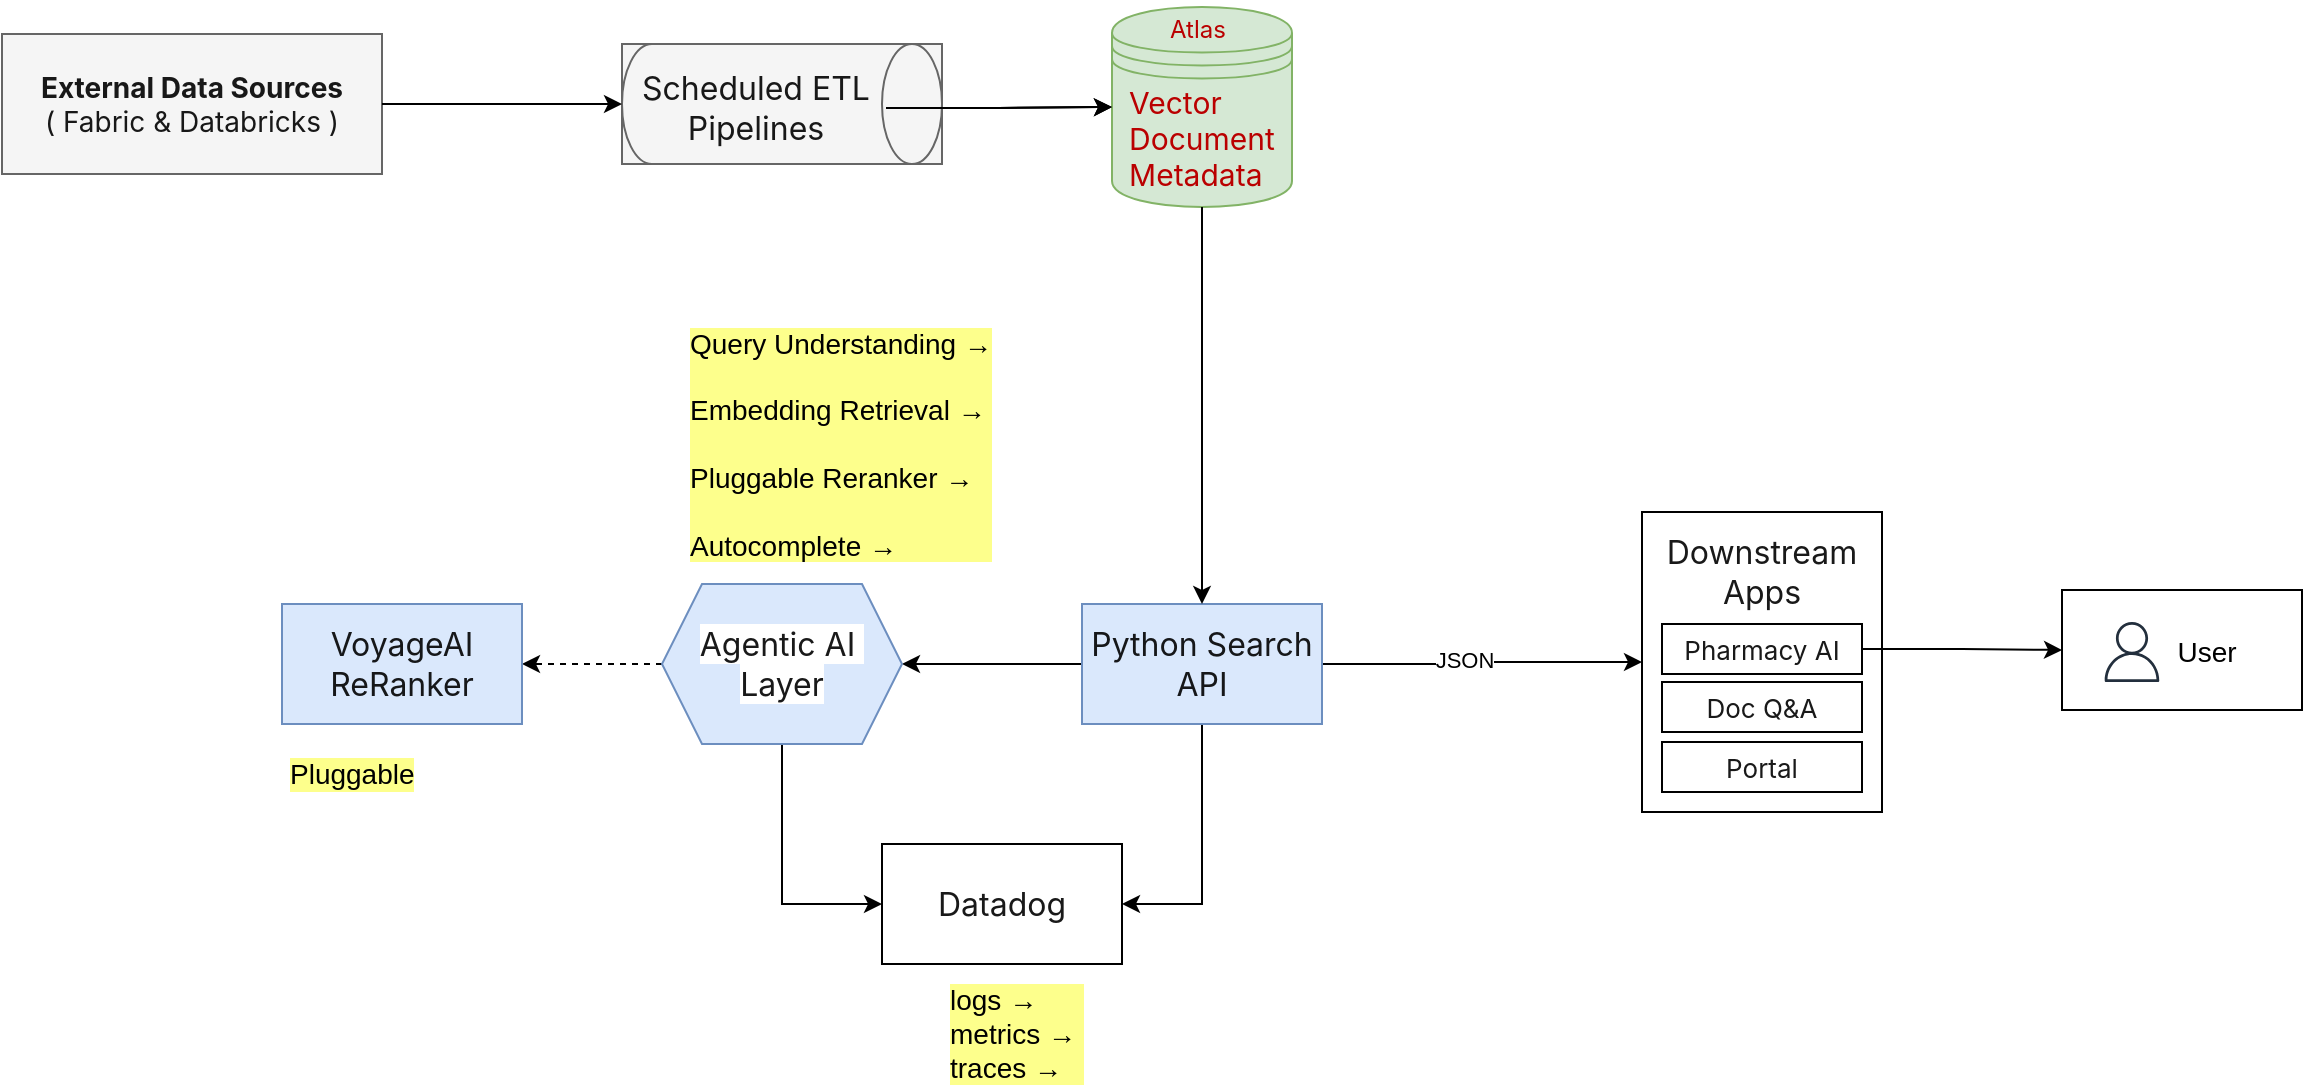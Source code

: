 <mxfile version="28.1.2">
  <diagram name="Page-1" id="TyQ4KNwGMOZTe7oc1Tex">
    <mxGraphModel dx="2101" dy="843" grid="1" gridSize="10" guides="1" tooltips="1" connect="1" arrows="1" fold="1" page="1" pageScale="1" pageWidth="850" pageHeight="1100" math="0" shadow="0">
      <root>
        <mxCell id="0" />
        <mxCell id="1" parent="0" />
        <mxCell id="mYIUt5ODPhMRdfRmPxJW-1" value="&lt;font style=&quot;font-size: 14px;&quot;&gt;&lt;span style=&quot;color: rgba(0, 0, 0, 0.9); font-family: -apple-system, &amp;quot;system-ui&amp;quot;, &amp;quot;Segoe UI&amp;quot;, system-ui, -apple-system, &amp;quot;Segoe UI&amp;quot;, Roboto, Ubuntu, Cantarell, &amp;quot;Noto Sans&amp;quot;, sans-serif, Arial, &amp;quot;PingFang SC&amp;quot;, &amp;quot;Source Han Sans SC&amp;quot;, &amp;quot;Microsoft YaHei UI&amp;quot;, &amp;quot;Microsoft YaHei&amp;quot;, &amp;quot;Noto Sans CJK SC&amp;quot;, sans-serif; text-align: left; white-space-collapse: preserve;&quot;&gt;&lt;b style=&quot;&quot;&gt;External Data Sources&lt;br&gt;&lt;/b&gt;( &lt;/span&gt;&lt;span style=&quot;color: rgba(0, 0, 0, 0.9); font-family: -apple-system, &amp;quot;system-ui&amp;quot;, &amp;quot;Segoe UI&amp;quot;, system-ui, -apple-system, &amp;quot;Segoe UI&amp;quot;, Roboto, Ubuntu, Cantarell, &amp;quot;Noto Sans&amp;quot;, sans-serif, Arial, &amp;quot;PingFang SC&amp;quot;, &amp;quot;Source Han Sans SC&amp;quot;, &amp;quot;Microsoft YaHei UI&amp;quot;, &amp;quot;Microsoft YaHei&amp;quot;, &amp;quot;Noto Sans CJK SC&amp;quot;, sans-serif; text-align: left; white-space-collapse: preserve;&quot;&gt;Fabric &amp;amp; Databricks )&lt;/span&gt;&lt;/font&gt;" style="rounded=0;whiteSpace=wrap;html=1;fillColor=#f5f5f5;fontColor=#333333;strokeColor=#666666;" vertex="1" parent="1">
          <mxGeometry x="-110" y="165" width="190" height="70" as="geometry" />
        </mxCell>
        <mxCell id="mYIUt5ODPhMRdfRmPxJW-4" value="" style="group;fillColor=#f5f5f5;fontColor=#333333;strokeColor=#666666;" vertex="1" connectable="0" parent="1">
          <mxGeometry x="200" y="170" width="160" height="60" as="geometry" />
        </mxCell>
        <mxCell id="mYIUt5ODPhMRdfRmPxJW-2" value="" style="shape=cylinder3;whiteSpace=wrap;html=1;boundedLbl=1;backgroundOutline=1;size=15;rotation=90;fillColor=#f5f5f5;fontColor=#333333;strokeColor=#666666;" vertex="1" parent="mYIUt5ODPhMRdfRmPxJW-4">
          <mxGeometry x="50" y="-50" width="60" height="160" as="geometry" />
        </mxCell>
        <mxCell id="mYIUt5ODPhMRdfRmPxJW-3" value="&lt;span style=&quot;color: rgba(0, 0, 0, 0.9); font-family: -apple-system, &amp;quot;system-ui&amp;quot;, &amp;quot;Segoe UI&amp;quot;, system-ui, -apple-system, &amp;quot;Segoe UI&amp;quot;, Roboto, Ubuntu, Cantarell, &amp;quot;Noto Sans&amp;quot;, sans-serif, Arial, &amp;quot;PingFang SC&amp;quot;, &amp;quot;Source Han Sans SC&amp;quot;, &amp;quot;Microsoft YaHei UI&amp;quot;, &amp;quot;Microsoft YaHei&amp;quot;, &amp;quot;Noto Sans CJK SC&amp;quot;, sans-serif; font-size: 16px; text-align: left; white-space-collapse: preserve;&quot;&gt;Scheduled ETL Pipelines&lt;/span&gt;" style="text;html=1;align=center;verticalAlign=middle;whiteSpace=wrap;rounded=0;" vertex="1" parent="mYIUt5ODPhMRdfRmPxJW-4">
          <mxGeometry x="2" y="17" width="130" height="30" as="geometry" />
        </mxCell>
        <mxCell id="mYIUt5ODPhMRdfRmPxJW-7" value="" style="group" vertex="1" connectable="0" parent="1">
          <mxGeometry x="445" y="148.5" width="90" height="103" as="geometry" />
        </mxCell>
        <mxCell id="mYIUt5ODPhMRdfRmPxJW-5" value="&lt;div style=&quot;text-align: left;&quot;&gt;&lt;font face=&quot;-apple-system, system-ui, Segoe UI, system-ui, -apple-system, Segoe UI, Roboto, Ubuntu, Cantarell, Noto Sans, sans-serif, Arial, PingFang SC, Source Han Sans SC, Microsoft YaHei UI, Microsoft YaHei, Noto Sans CJK SC, sans-serif&quot; color=&quot;rgba(0, 0, 0, 0.9)&quot;&gt;&lt;span style=&quot;font-size: 15px; white-space-collapse: preserve;&quot;&gt;Vector&lt;br&gt;Document&lt;br&gt;Metadata&lt;/span&gt;&lt;/font&gt;&lt;/div&gt;" style="shape=datastore;whiteSpace=wrap;html=1;fillColor=#d5e8d4;strokeColor=#82b366;" vertex="1" parent="mYIUt5ODPhMRdfRmPxJW-7">
          <mxGeometry y="3" width="90" height="100" as="geometry" />
        </mxCell>
        <mxCell id="mYIUt5ODPhMRdfRmPxJW-6" value="&lt;font face=&quot;-apple-system, system-ui, Segoe UI, system-ui, -apple-system, Segoe UI, Roboto, Ubuntu, Cantarell, Noto Sans, sans-serif, Arial, PingFang SC, Source Han Sans SC, Microsoft YaHei UI, Microsoft YaHei, Noto Sans CJK SC, sans-serif&quot; color=&quot;rgba(0, 0, 0, 0.9)&quot;&gt;&lt;span style=&quot;white-space-collapse: preserve;&quot;&gt;Atlas&lt;/span&gt;&lt;/font&gt;" style="text;whiteSpace=wrap;html=1;fontSize=12;" vertex="1" parent="mYIUt5ODPhMRdfRmPxJW-7">
          <mxGeometry x="27" width="40" height="20" as="geometry" />
        </mxCell>
        <mxCell id="mYIUt5ODPhMRdfRmPxJW-8" style="edgeStyle=orthogonalEdgeStyle;rounded=0;orthogonalLoop=1;jettySize=auto;html=1;entryX=0.5;entryY=1;entryDx=0;entryDy=0;entryPerimeter=0;" edge="1" parent="1" source="mYIUt5ODPhMRdfRmPxJW-1" target="mYIUt5ODPhMRdfRmPxJW-2">
          <mxGeometry relative="1" as="geometry" />
        </mxCell>
        <mxCell id="mYIUt5ODPhMRdfRmPxJW-9" style="edgeStyle=orthogonalEdgeStyle;rounded=0;orthogonalLoop=1;jettySize=auto;html=1;" edge="1" parent="1" source="mYIUt5ODPhMRdfRmPxJW-3" target="mYIUt5ODPhMRdfRmPxJW-5">
          <mxGeometry relative="1" as="geometry" />
        </mxCell>
        <mxCell id="mYIUt5ODPhMRdfRmPxJW-13" style="edgeStyle=orthogonalEdgeStyle;rounded=0;orthogonalLoop=1;jettySize=auto;html=1;entryX=1;entryY=0.5;entryDx=0;entryDy=0;" edge="1" parent="1" source="mYIUt5ODPhMRdfRmPxJW-10" target="mYIUt5ODPhMRdfRmPxJW-11">
          <mxGeometry relative="1" as="geometry" />
        </mxCell>
        <mxCell id="mYIUt5ODPhMRdfRmPxJW-38" style="edgeStyle=orthogonalEdgeStyle;rounded=0;orthogonalLoop=1;jettySize=auto;html=1;entryX=1;entryY=0.5;entryDx=0;entryDy=0;exitX=0.5;exitY=1;exitDx=0;exitDy=0;" edge="1" parent="1" source="mYIUt5ODPhMRdfRmPxJW-10" target="mYIUt5ODPhMRdfRmPxJW-19">
          <mxGeometry relative="1" as="geometry">
            <mxPoint x="380" y="610" as="targetPoint" />
          </mxGeometry>
        </mxCell>
        <mxCell id="mYIUt5ODPhMRdfRmPxJW-41" style="edgeStyle=orthogonalEdgeStyle;rounded=0;orthogonalLoop=1;jettySize=auto;html=1;entryX=0;entryY=0.5;entryDx=0;entryDy=0;" edge="1" parent="1" source="mYIUt5ODPhMRdfRmPxJW-10" target="mYIUt5ODPhMRdfRmPxJW-21">
          <mxGeometry relative="1" as="geometry" />
        </mxCell>
        <mxCell id="mYIUt5ODPhMRdfRmPxJW-43" value="JSON" style="edgeLabel;html=1;align=center;verticalAlign=middle;resizable=0;points=[];" vertex="1" connectable="0" parent="mYIUt5ODPhMRdfRmPxJW-41">
          <mxGeometry x="-0.11" y="2" relative="1" as="geometry">
            <mxPoint x="-1" as="offset" />
          </mxGeometry>
        </mxCell>
        <mxCell id="mYIUt5ODPhMRdfRmPxJW-10" value="&lt;span style=&quot;color: rgba(0, 0, 0, 0.9); font-family: -apple-system, &amp;quot;system-ui&amp;quot;, &amp;quot;Segoe UI&amp;quot;, system-ui, -apple-system, &amp;quot;Segoe UI&amp;quot;, Roboto, Ubuntu, Cantarell, &amp;quot;Noto Sans&amp;quot;, sans-serif, Arial, &amp;quot;PingFang SC&amp;quot;, &amp;quot;Source Han Sans SC&amp;quot;, &amp;quot;Microsoft YaHei UI&amp;quot;, &amp;quot;Microsoft YaHei&amp;quot;, &amp;quot;Noto Sans CJK SC&amp;quot;, sans-serif; font-size: 16px; text-align: left; white-space-collapse: preserve;&quot;&gt;Python Search API&lt;/span&gt;" style="rounded=0;whiteSpace=wrap;html=1;fillColor=#dae8fc;strokeColor=#6c8ebf;" vertex="1" parent="1">
          <mxGeometry x="430" y="450" width="120" height="60" as="geometry" />
        </mxCell>
        <mxCell id="mYIUt5ODPhMRdfRmPxJW-17" style="edgeStyle=orthogonalEdgeStyle;rounded=0;orthogonalLoop=1;jettySize=auto;html=1;entryX=1;entryY=0.5;entryDx=0;entryDy=0;dashed=1;" edge="1" parent="1" source="mYIUt5ODPhMRdfRmPxJW-11" target="mYIUt5ODPhMRdfRmPxJW-16">
          <mxGeometry relative="1" as="geometry" />
        </mxCell>
        <mxCell id="mYIUt5ODPhMRdfRmPxJW-36" style="edgeStyle=orthogonalEdgeStyle;rounded=0;orthogonalLoop=1;jettySize=auto;html=1;entryX=0;entryY=0.5;entryDx=0;entryDy=0;" edge="1" parent="1" source="mYIUt5ODPhMRdfRmPxJW-11" target="mYIUt5ODPhMRdfRmPxJW-19">
          <mxGeometry relative="1" as="geometry">
            <mxPoint x="270" y="610" as="targetPoint" />
          </mxGeometry>
        </mxCell>
        <mxCell id="mYIUt5ODPhMRdfRmPxJW-11" value="&lt;span style=&quot;color: rgba(0, 0, 0, 0.9); font-family: -apple-system, &amp;quot;system-ui&amp;quot;, &amp;quot;Segoe UI&amp;quot;, system-ui, -apple-system, &amp;quot;Segoe UI&amp;quot;, Roboto, Ubuntu, Cantarell, &amp;quot;Noto Sans&amp;quot;, sans-serif, Arial, &amp;quot;PingFang SC&amp;quot;, &amp;quot;Source Han Sans SC&amp;quot;, &amp;quot;Microsoft YaHei UI&amp;quot;, &amp;quot;Microsoft YaHei&amp;quot;, &amp;quot;Noto Sans CJK SC&amp;quot;, sans-serif; font-size: 16px; text-align: left; white-space-collapse: preserve; background-color: light-dark(#ffffff, var(--ge-dark-color, #121212));&quot;&gt;Agentic AI &lt;/span&gt;&lt;div&gt;&lt;span style=&quot;color: rgba(0, 0, 0, 0.9); font-family: -apple-system, &amp;quot;system-ui&amp;quot;, &amp;quot;Segoe UI&amp;quot;, system-ui, -apple-system, &amp;quot;Segoe UI&amp;quot;, Roboto, Ubuntu, Cantarell, &amp;quot;Noto Sans&amp;quot;, sans-serif, Arial, &amp;quot;PingFang SC&amp;quot;, &amp;quot;Source Han Sans SC&amp;quot;, &amp;quot;Microsoft YaHei UI&amp;quot;, &amp;quot;Microsoft YaHei&amp;quot;, &amp;quot;Noto Sans CJK SC&amp;quot;, sans-serif; font-size: 16px; text-align: left; white-space-collapse: preserve; background-color: light-dark(#ffffff, var(--ge-dark-color, #121212));&quot;&gt;Layer&lt;/span&gt;&lt;/div&gt;" style="shape=hexagon;perimeter=hexagonPerimeter2;whiteSpace=wrap;html=1;fixedSize=1;fillColor=#dae8fc;strokeColor=#6c8ebf;" vertex="1" parent="1">
          <mxGeometry x="220" y="440" width="120" height="80" as="geometry" />
        </mxCell>
        <mxCell id="mYIUt5ODPhMRdfRmPxJW-12" style="edgeStyle=orthogonalEdgeStyle;rounded=0;orthogonalLoop=1;jettySize=auto;html=1;entryX=0.5;entryY=0;entryDx=0;entryDy=0;" edge="1" parent="1" source="mYIUt5ODPhMRdfRmPxJW-5" target="mYIUt5ODPhMRdfRmPxJW-10">
          <mxGeometry relative="1" as="geometry" />
        </mxCell>
        <mxCell id="mYIUt5ODPhMRdfRmPxJW-14" value="&lt;font style=&quot;font-size: 14px;&quot;&gt;Query Understanding →&lt;br&gt;&lt;br&gt;Embedding Retrieval → &lt;br&gt;&lt;br&gt;Pluggable Reranker → &lt;br&gt;&lt;br&gt;Autocomplete&amp;nbsp;&lt;/font&gt;&lt;span style=&quot;font-size: 14px;&quot;&gt;→&lt;/span&gt;" style="text;align=left;verticalAlign=middle;rounded=0;labelBackgroundColor=#FDFF8C;spacing=4;spacingLeft=0;whiteSpace=wrap;html=1;" vertex="1" parent="1">
          <mxGeometry x="230" y="300" width="170" height="140" as="geometry" />
        </mxCell>
        <mxCell id="mYIUt5ODPhMRdfRmPxJW-16" value="&lt;span style=&quot;color: rgba(0, 0, 0, 0.9); font-family: -apple-system, &amp;quot;system-ui&amp;quot;, &amp;quot;Segoe UI&amp;quot;, system-ui, -apple-system, &amp;quot;Segoe UI&amp;quot;, Roboto, Ubuntu, Cantarell, &amp;quot;Noto Sans&amp;quot;, sans-serif, Arial, &amp;quot;PingFang SC&amp;quot;, &amp;quot;Source Han Sans SC&amp;quot;, &amp;quot;Microsoft YaHei UI&amp;quot;, &amp;quot;Microsoft YaHei&amp;quot;, &amp;quot;Noto Sans CJK SC&amp;quot;, sans-serif; font-size: 16px; text-align: left; white-space-collapse: preserve;&quot;&gt;VoyageAI ReRanker&lt;/span&gt;" style="rounded=0;whiteSpace=wrap;html=1;fillColor=#dae8fc;strokeColor=#6c8ebf;" vertex="1" parent="1">
          <mxGeometry x="30" y="450" width="120" height="60" as="geometry" />
        </mxCell>
        <mxCell id="mYIUt5ODPhMRdfRmPxJW-18" value="&lt;span style=&quot;font-size: 14px;&quot;&gt;Pluggable&lt;/span&gt;" style="text;align=left;verticalAlign=middle;rounded=0;labelBackgroundColor=#FDFF8C;spacing=4;spacingLeft=0;whiteSpace=wrap;html=1;" vertex="1" parent="1">
          <mxGeometry x="30" y="520" width="75" height="30" as="geometry" />
        </mxCell>
        <mxCell id="mYIUt5ODPhMRdfRmPxJW-19" value="&lt;span style=&quot;color: rgba(0, 0, 0, 0.9); font-family: -apple-system, &amp;quot;system-ui&amp;quot;, &amp;quot;Segoe UI&amp;quot;, system-ui, -apple-system, &amp;quot;Segoe UI&amp;quot;, Roboto, Ubuntu, Cantarell, &amp;quot;Noto Sans&amp;quot;, sans-serif, Arial, &amp;quot;PingFang SC&amp;quot;, &amp;quot;Source Han Sans SC&amp;quot;, &amp;quot;Microsoft YaHei UI&amp;quot;, &amp;quot;Microsoft YaHei&amp;quot;, &amp;quot;Noto Sans CJK SC&amp;quot;, sans-serif; font-size: 16px; text-align: left; white-space-collapse: preserve; background-color: rgb(255, 255, 255);&quot;&gt;Datadog&lt;/span&gt;" style="rounded=0;whiteSpace=wrap;html=1;" vertex="1" parent="1">
          <mxGeometry x="330" y="570" width="120" height="60" as="geometry" />
        </mxCell>
        <mxCell id="mYIUt5ODPhMRdfRmPxJW-20" value="&lt;span style=&quot;font-size: 14px;&quot;&gt;logs&amp;nbsp;&lt;/span&gt;&lt;span style=&quot;font-size: 14px;&quot;&gt;→&lt;/span&gt;&lt;span style=&quot;font-size: 14px;&quot;&gt;&amp;nbsp;&lt;br&gt;metrics&amp;nbsp;&lt;/span&gt;&lt;span style=&quot;font-size: 14px;&quot;&gt;→&lt;/span&gt;&lt;span style=&quot;font-size: 14px;&quot;&gt;&amp;nbsp;&lt;br&gt;traces&amp;nbsp;&lt;/span&gt;&lt;span style=&quot;font-size: 14px;&quot;&gt;→&lt;/span&gt;" style="text;align=left;verticalAlign=middle;rounded=0;labelBackgroundColor=#FDFF8C;spacing=4;spacingLeft=0;whiteSpace=wrap;html=1;" vertex="1" parent="1">
          <mxGeometry x="360" y="650" width="75" height="30" as="geometry" />
        </mxCell>
        <mxCell id="mYIUt5ODPhMRdfRmPxJW-30" value="" style="group" vertex="1" connectable="0" parent="1">
          <mxGeometry x="710" y="404" width="120" height="150" as="geometry" />
        </mxCell>
        <mxCell id="mYIUt5ODPhMRdfRmPxJW-21" value="" style="rounded=0;whiteSpace=wrap;html=1;" vertex="1" parent="mYIUt5ODPhMRdfRmPxJW-30">
          <mxGeometry width="120" height="150" as="geometry" />
        </mxCell>
        <mxCell id="mYIUt5ODPhMRdfRmPxJW-22" value="&lt;span style=&quot;color: rgba(0, 0, 0, 0.9); font-family: -apple-system, &amp;quot;system-ui&amp;quot;, &amp;quot;Segoe UI&amp;quot;, system-ui, -apple-system, &amp;quot;Segoe UI&amp;quot;, Roboto, Ubuntu, Cantarell, &amp;quot;Noto Sans&amp;quot;, sans-serif, Arial, &amp;quot;PingFang SC&amp;quot;, &amp;quot;Source Han Sans SC&amp;quot;, &amp;quot;Microsoft YaHei UI&amp;quot;, &amp;quot;Microsoft YaHei&amp;quot;, &amp;quot;Noto Sans CJK SC&amp;quot;, sans-serif; font-size: 16px; text-align: left; white-space-collapse: preserve; background-color: rgb(255, 255, 255);&quot;&gt;Downstream Apps&lt;/span&gt;" style="text;html=1;align=center;verticalAlign=middle;whiteSpace=wrap;rounded=0;" vertex="1" parent="mYIUt5ODPhMRdfRmPxJW-30">
          <mxGeometry x="30" y="15" width="60" height="30" as="geometry" />
        </mxCell>
        <mxCell id="mYIUt5ODPhMRdfRmPxJW-24" value="&lt;span style=&quot;color: rgba(0, 0, 0, 0.9); font-family: -apple-system, &amp;quot;system-ui&amp;quot;, &amp;quot;Segoe UI&amp;quot;, system-ui, -apple-system, &amp;quot;Segoe UI&amp;quot;, Roboto, Ubuntu, Cantarell, &amp;quot;Noto Sans&amp;quot;, sans-serif, Arial, &amp;quot;PingFang SC&amp;quot;, &amp;quot;Source Han Sans SC&amp;quot;, &amp;quot;Microsoft YaHei UI&amp;quot;, &amp;quot;Microsoft YaHei&amp;quot;, &amp;quot;Noto Sans CJK SC&amp;quot;, sans-serif; text-align: left; white-space-collapse: preserve; background-color: rgb(255, 255, 255);&quot;&gt;&lt;font style=&quot;font-size: 13px;&quot;&gt;Pharmacy AI&lt;/font&gt;&lt;/span&gt;" style="rounded=0;whiteSpace=wrap;html=1;" vertex="1" parent="mYIUt5ODPhMRdfRmPxJW-30">
          <mxGeometry x="10" y="56" width="100" height="25" as="geometry" />
        </mxCell>
        <mxCell id="mYIUt5ODPhMRdfRmPxJW-25" value="&lt;span style=&quot;color: rgba(0, 0, 0, 0.9); font-family: -apple-system, &amp;quot;system-ui&amp;quot;, &amp;quot;Segoe UI&amp;quot;, system-ui, -apple-system, &amp;quot;Segoe UI&amp;quot;, Roboto, Ubuntu, Cantarell, &amp;quot;Noto Sans&amp;quot;, sans-serif, Arial, &amp;quot;PingFang SC&amp;quot;, &amp;quot;Source Han Sans SC&amp;quot;, &amp;quot;Microsoft YaHei UI&amp;quot;, &amp;quot;Microsoft YaHei&amp;quot;, &amp;quot;Noto Sans CJK SC&amp;quot;, sans-serif; text-align: left; white-space-collapse: preserve; background-color: rgb(255, 255, 255);&quot;&gt;&lt;font style=&quot;font-size: 13px;&quot;&gt;Doc Q&amp;amp;A&lt;/font&gt;&lt;/span&gt;" style="rounded=0;whiteSpace=wrap;html=1;" vertex="1" parent="mYIUt5ODPhMRdfRmPxJW-30">
          <mxGeometry x="10" y="85" width="100" height="25" as="geometry" />
        </mxCell>
        <mxCell id="mYIUt5ODPhMRdfRmPxJW-26" value="&lt;span style=&quot;color: rgba(0, 0, 0, 0.9); font-family: -apple-system, &amp;quot;system-ui&amp;quot;, &amp;quot;Segoe UI&amp;quot;, system-ui, -apple-system, &amp;quot;Segoe UI&amp;quot;, Roboto, Ubuntu, Cantarell, &amp;quot;Noto Sans&amp;quot;, sans-serif, Arial, &amp;quot;PingFang SC&amp;quot;, &amp;quot;Source Han Sans SC&amp;quot;, &amp;quot;Microsoft YaHei UI&amp;quot;, &amp;quot;Microsoft YaHei&amp;quot;, &amp;quot;Noto Sans CJK SC&amp;quot;, sans-serif; text-align: left; white-space-collapse: preserve; background-color: rgb(255, 255, 255);&quot;&gt;&lt;font style=&quot;font-size: 13px;&quot;&gt;Portal&lt;/font&gt;&lt;/span&gt;" style="rounded=0;whiteSpace=wrap;html=1;" vertex="1" parent="mYIUt5ODPhMRdfRmPxJW-30">
          <mxGeometry x="10" y="115" width="100" height="25" as="geometry" />
        </mxCell>
        <mxCell id="mYIUt5ODPhMRdfRmPxJW-33" value="" style="group" vertex="1" connectable="0" parent="1">
          <mxGeometry x="920" y="444" width="120" height="60" as="geometry" />
        </mxCell>
        <mxCell id="mYIUt5ODPhMRdfRmPxJW-28" value="" style="rounded=0;whiteSpace=wrap;html=1;" vertex="1" parent="mYIUt5ODPhMRdfRmPxJW-33">
          <mxGeometry y="-1" width="120" height="60" as="geometry" />
        </mxCell>
        <mxCell id="mYIUt5ODPhMRdfRmPxJW-27" value="" style="sketch=0;outlineConnect=0;fontColor=#232F3E;gradientColor=none;fillColor=#232F3D;strokeColor=none;dashed=0;verticalLabelPosition=bottom;verticalAlign=top;align=center;html=1;fontSize=12;fontStyle=0;aspect=fixed;pointerEvents=1;shape=mxgraph.aws4.user;" vertex="1" parent="mYIUt5ODPhMRdfRmPxJW-33">
          <mxGeometry x="20" y="15" width="30" height="30" as="geometry" />
        </mxCell>
        <mxCell id="mYIUt5ODPhMRdfRmPxJW-29" value="User" style="text;html=1;align=center;verticalAlign=middle;whiteSpace=wrap;rounded=0;fontSize=14;" vertex="1" parent="mYIUt5ODPhMRdfRmPxJW-33">
          <mxGeometry x="50" y="15" width="45" height="30" as="geometry" />
        </mxCell>
        <mxCell id="mYIUt5ODPhMRdfRmPxJW-35" style="edgeStyle=orthogonalEdgeStyle;rounded=0;orthogonalLoop=1;jettySize=auto;html=1;entryX=0;entryY=0.5;entryDx=0;entryDy=0;" edge="1" parent="1" source="mYIUt5ODPhMRdfRmPxJW-24" target="mYIUt5ODPhMRdfRmPxJW-28">
          <mxGeometry relative="1" as="geometry" />
        </mxCell>
        <mxCell id="mYIUt5ODPhMRdfRmPxJW-40" value="" style="edgeStyle=orthogonalEdgeStyle;rounded=0;orthogonalLoop=1;jettySize=auto;html=1;" edge="1" parent="1" source="mYIUt5ODPhMRdfRmPxJW-3" target="mYIUt5ODPhMRdfRmPxJW-5">
          <mxGeometry relative="1" as="geometry" />
        </mxCell>
      </root>
    </mxGraphModel>
  </diagram>
</mxfile>

